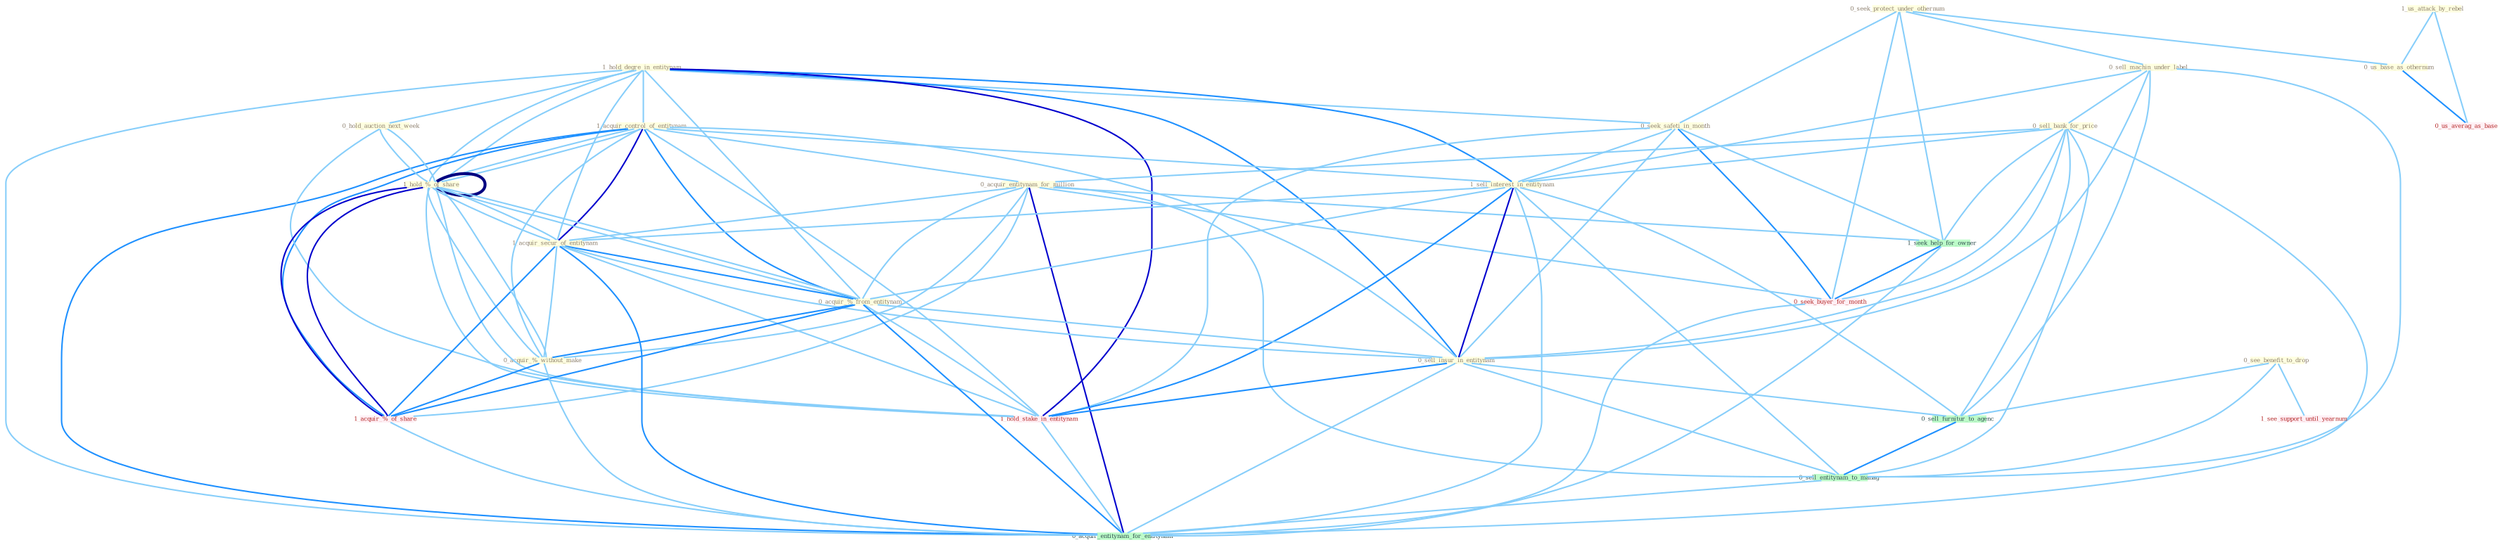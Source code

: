 Graph G{ 
    node
    [shape=polygon,style=filled,width=.5,height=.06,color="#BDFCC9",fixedsize=true,fontsize=4,
    fontcolor="#2f4f4f"];
    {node
    [color="#ffffe0", fontcolor="#8b7d6b"] "1_hold_degre_in_entitynam " "1_acquir_control_of_entitynam " "0_hold_auction_next_week " "0_seek_protect_under_othernum " "0_seek_safeti_in_month " "0_sell_machin_under_label " "1_us_attack_by_rebel " "1_hold_%_of_share " "0_sell_bank_for_price " "0_acquir_entitynam_for_million " "1_sell_interest_in_entitynam " "1_acquir_secur_of_entitynam " "0_see_benefit_to_drop " "0_acquir_%_from_entitynam " "0_us_base_as_othernum " "0_acquir_%_without_make " "0_sell_insur_in_entitynam "}
{node [color="#fff0f5", fontcolor="#b22222"] "1_hold_%_of_share " "1_hold_stake_in_entitynam " "0_seek_buyer_for_month " "1_acquir_%_of_share " "1_see_support_until_yearnum " "0_us_averag_as_base "}
edge [color="#B0E2FF"];

	"1_hold_degre_in_entitynam " -- "1_acquir_control_of_entitynam " [w="1", color="#87cefa" ];
	"1_hold_degre_in_entitynam " -- "0_hold_auction_next_week " [w="1", color="#87cefa" ];
	"1_hold_degre_in_entitynam " -- "0_seek_safeti_in_month " [w="1", color="#87cefa" ];
	"1_hold_degre_in_entitynam " -- "1_hold_%_of_share " [w="1", color="#87cefa" ];
	"1_hold_degre_in_entitynam " -- "1_sell_interest_in_entitynam " [w="2", color="#1e90ff" , len=0.8];
	"1_hold_degre_in_entitynam " -- "1_acquir_secur_of_entitynam " [w="1", color="#87cefa" ];
	"1_hold_degre_in_entitynam " -- "0_acquir_%_from_entitynam " [w="1", color="#87cefa" ];
	"1_hold_degre_in_entitynam " -- "0_sell_insur_in_entitynam " [w="2", color="#1e90ff" , len=0.8];
	"1_hold_degre_in_entitynam " -- "1_hold_%_of_share " [w="1", color="#87cefa" ];
	"1_hold_degre_in_entitynam " -- "1_hold_stake_in_entitynam " [w="3", color="#0000cd" , len=0.6];
	"1_hold_degre_in_entitynam " -- "0_acquir_entitynam_for_entitynam " [w="1", color="#87cefa" ];
	"1_acquir_control_of_entitynam " -- "1_hold_%_of_share " [w="1", color="#87cefa" ];
	"1_acquir_control_of_entitynam " -- "0_acquir_entitynam_for_million " [w="1", color="#87cefa" ];
	"1_acquir_control_of_entitynam " -- "1_sell_interest_in_entitynam " [w="1", color="#87cefa" ];
	"1_acquir_control_of_entitynam " -- "1_acquir_secur_of_entitynam " [w="3", color="#0000cd" , len=0.6];
	"1_acquir_control_of_entitynam " -- "0_acquir_%_from_entitynam " [w="2", color="#1e90ff" , len=0.8];
	"1_acquir_control_of_entitynam " -- "0_acquir_%_without_make " [w="1", color="#87cefa" ];
	"1_acquir_control_of_entitynam " -- "0_sell_insur_in_entitynam " [w="1", color="#87cefa" ];
	"1_acquir_control_of_entitynam " -- "1_hold_%_of_share " [w="1", color="#87cefa" ];
	"1_acquir_control_of_entitynam " -- "1_hold_stake_in_entitynam " [w="1", color="#87cefa" ];
	"1_acquir_control_of_entitynam " -- "1_acquir_%_of_share " [w="2", color="#1e90ff" , len=0.8];
	"1_acquir_control_of_entitynam " -- "0_acquir_entitynam_for_entitynam " [w="2", color="#1e90ff" , len=0.8];
	"0_hold_auction_next_week " -- "1_hold_%_of_share " [w="1", color="#87cefa" ];
	"0_hold_auction_next_week " -- "1_hold_%_of_share " [w="1", color="#87cefa" ];
	"0_hold_auction_next_week " -- "1_hold_stake_in_entitynam " [w="1", color="#87cefa" ];
	"0_seek_protect_under_othernum " -- "0_seek_safeti_in_month " [w="1", color="#87cefa" ];
	"0_seek_protect_under_othernum " -- "0_sell_machin_under_label " [w="1", color="#87cefa" ];
	"0_seek_protect_under_othernum " -- "0_us_base_as_othernum " [w="1", color="#87cefa" ];
	"0_seek_protect_under_othernum " -- "1_seek_help_for_owner " [w="1", color="#87cefa" ];
	"0_seek_protect_under_othernum " -- "0_seek_buyer_for_month " [w="1", color="#87cefa" ];
	"0_seek_safeti_in_month " -- "1_sell_interest_in_entitynam " [w="1", color="#87cefa" ];
	"0_seek_safeti_in_month " -- "0_sell_insur_in_entitynam " [w="1", color="#87cefa" ];
	"0_seek_safeti_in_month " -- "1_hold_stake_in_entitynam " [w="1", color="#87cefa" ];
	"0_seek_safeti_in_month " -- "1_seek_help_for_owner " [w="1", color="#87cefa" ];
	"0_seek_safeti_in_month " -- "0_seek_buyer_for_month " [w="2", color="#1e90ff" , len=0.8];
	"0_sell_machin_under_label " -- "0_sell_bank_for_price " [w="1", color="#87cefa" ];
	"0_sell_machin_under_label " -- "1_sell_interest_in_entitynam " [w="1", color="#87cefa" ];
	"0_sell_machin_under_label " -- "0_sell_insur_in_entitynam " [w="1", color="#87cefa" ];
	"0_sell_machin_under_label " -- "0_sell_furnitur_to_agenc " [w="1", color="#87cefa" ];
	"0_sell_machin_under_label " -- "0_sell_entitynam_to_manag " [w="1", color="#87cefa" ];
	"1_us_attack_by_rebel " -- "0_us_base_as_othernum " [w="1", color="#87cefa" ];
	"1_us_attack_by_rebel " -- "0_us_averag_as_base " [w="1", color="#87cefa" ];
	"1_hold_%_of_share " -- "1_acquir_secur_of_entitynam " [w="1", color="#87cefa" ];
	"1_hold_%_of_share " -- "0_acquir_%_from_entitynam " [w="1", color="#87cefa" ];
	"1_hold_%_of_share " -- "0_acquir_%_without_make " [w="1", color="#87cefa" ];
	"1_hold_%_of_share " -- "1_hold_%_of_share " [w="4", style=bold, color="#000080", len=0.4];
	"1_hold_%_of_share " -- "1_hold_stake_in_entitynam " [w="1", color="#87cefa" ];
	"1_hold_%_of_share " -- "1_acquir_%_of_share " [w="3", color="#0000cd" , len=0.6];
	"0_sell_bank_for_price " -- "0_acquir_entitynam_for_million " [w="1", color="#87cefa" ];
	"0_sell_bank_for_price " -- "1_sell_interest_in_entitynam " [w="1", color="#87cefa" ];
	"0_sell_bank_for_price " -- "0_sell_insur_in_entitynam " [w="1", color="#87cefa" ];
	"0_sell_bank_for_price " -- "1_seek_help_for_owner " [w="1", color="#87cefa" ];
	"0_sell_bank_for_price " -- "0_seek_buyer_for_month " [w="1", color="#87cefa" ];
	"0_sell_bank_for_price " -- "0_sell_furnitur_to_agenc " [w="1", color="#87cefa" ];
	"0_sell_bank_for_price " -- "0_sell_entitynam_to_manag " [w="1", color="#87cefa" ];
	"0_sell_bank_for_price " -- "0_acquir_entitynam_for_entitynam " [w="1", color="#87cefa" ];
	"0_acquir_entitynam_for_million " -- "1_acquir_secur_of_entitynam " [w="1", color="#87cefa" ];
	"0_acquir_entitynam_for_million " -- "0_acquir_%_from_entitynam " [w="1", color="#87cefa" ];
	"0_acquir_entitynam_for_million " -- "0_acquir_%_without_make " [w="1", color="#87cefa" ];
	"0_acquir_entitynam_for_million " -- "1_seek_help_for_owner " [w="1", color="#87cefa" ];
	"0_acquir_entitynam_for_million " -- "0_seek_buyer_for_month " [w="1", color="#87cefa" ];
	"0_acquir_entitynam_for_million " -- "1_acquir_%_of_share " [w="1", color="#87cefa" ];
	"0_acquir_entitynam_for_million " -- "0_sell_entitynam_to_manag " [w="1", color="#87cefa" ];
	"0_acquir_entitynam_for_million " -- "0_acquir_entitynam_for_entitynam " [w="3", color="#0000cd" , len=0.6];
	"1_sell_interest_in_entitynam " -- "1_acquir_secur_of_entitynam " [w="1", color="#87cefa" ];
	"1_sell_interest_in_entitynam " -- "0_acquir_%_from_entitynam " [w="1", color="#87cefa" ];
	"1_sell_interest_in_entitynam " -- "0_sell_insur_in_entitynam " [w="3", color="#0000cd" , len=0.6];
	"1_sell_interest_in_entitynam " -- "1_hold_stake_in_entitynam " [w="2", color="#1e90ff" , len=0.8];
	"1_sell_interest_in_entitynam " -- "0_sell_furnitur_to_agenc " [w="1", color="#87cefa" ];
	"1_sell_interest_in_entitynam " -- "0_sell_entitynam_to_manag " [w="1", color="#87cefa" ];
	"1_sell_interest_in_entitynam " -- "0_acquir_entitynam_for_entitynam " [w="1", color="#87cefa" ];
	"1_acquir_secur_of_entitynam " -- "0_acquir_%_from_entitynam " [w="2", color="#1e90ff" , len=0.8];
	"1_acquir_secur_of_entitynam " -- "0_acquir_%_without_make " [w="1", color="#87cefa" ];
	"1_acquir_secur_of_entitynam " -- "0_sell_insur_in_entitynam " [w="1", color="#87cefa" ];
	"1_acquir_secur_of_entitynam " -- "1_hold_%_of_share " [w="1", color="#87cefa" ];
	"1_acquir_secur_of_entitynam " -- "1_hold_stake_in_entitynam " [w="1", color="#87cefa" ];
	"1_acquir_secur_of_entitynam " -- "1_acquir_%_of_share " [w="2", color="#1e90ff" , len=0.8];
	"1_acquir_secur_of_entitynam " -- "0_acquir_entitynam_for_entitynam " [w="2", color="#1e90ff" , len=0.8];
	"0_see_benefit_to_drop " -- "1_see_support_until_yearnum " [w="1", color="#87cefa" ];
	"0_see_benefit_to_drop " -- "0_sell_furnitur_to_agenc " [w="1", color="#87cefa" ];
	"0_see_benefit_to_drop " -- "0_sell_entitynam_to_manag " [w="1", color="#87cefa" ];
	"0_acquir_%_from_entitynam " -- "0_acquir_%_without_make " [w="2", color="#1e90ff" , len=0.8];
	"0_acquir_%_from_entitynam " -- "0_sell_insur_in_entitynam " [w="1", color="#87cefa" ];
	"0_acquir_%_from_entitynam " -- "1_hold_%_of_share " [w="1", color="#87cefa" ];
	"0_acquir_%_from_entitynam " -- "1_hold_stake_in_entitynam " [w="1", color="#87cefa" ];
	"0_acquir_%_from_entitynam " -- "1_acquir_%_of_share " [w="2", color="#1e90ff" , len=0.8];
	"0_acquir_%_from_entitynam " -- "0_acquir_entitynam_for_entitynam " [w="2", color="#1e90ff" , len=0.8];
	"0_us_base_as_othernum " -- "0_us_averag_as_base " [w="2", color="#1e90ff" , len=0.8];
	"0_acquir_%_without_make " -- "1_hold_%_of_share " [w="1", color="#87cefa" ];
	"0_acquir_%_without_make " -- "1_acquir_%_of_share " [w="2", color="#1e90ff" , len=0.8];
	"0_acquir_%_without_make " -- "0_acquir_entitynam_for_entitynam " [w="1", color="#87cefa" ];
	"0_sell_insur_in_entitynam " -- "1_hold_stake_in_entitynam " [w="2", color="#1e90ff" , len=0.8];
	"0_sell_insur_in_entitynam " -- "0_sell_furnitur_to_agenc " [w="1", color="#87cefa" ];
	"0_sell_insur_in_entitynam " -- "0_sell_entitynam_to_manag " [w="1", color="#87cefa" ];
	"0_sell_insur_in_entitynam " -- "0_acquir_entitynam_for_entitynam " [w="1", color="#87cefa" ];
	"1_hold_%_of_share " -- "1_hold_stake_in_entitynam " [w="1", color="#87cefa" ];
	"1_hold_%_of_share " -- "1_acquir_%_of_share " [w="3", color="#0000cd" , len=0.6];
	"1_hold_stake_in_entitynam " -- "0_acquir_entitynam_for_entitynam " [w="1", color="#87cefa" ];
	"1_seek_help_for_owner " -- "0_seek_buyer_for_month " [w="2", color="#1e90ff" , len=0.8];
	"1_seek_help_for_owner " -- "0_acquir_entitynam_for_entitynam " [w="1", color="#87cefa" ];
	"0_seek_buyer_for_month " -- "0_acquir_entitynam_for_entitynam " [w="1", color="#87cefa" ];
	"1_acquir_%_of_share " -- "0_acquir_entitynam_for_entitynam " [w="1", color="#87cefa" ];
	"0_sell_furnitur_to_agenc " -- "0_sell_entitynam_to_manag " [w="2", color="#1e90ff" , len=0.8];
	"0_sell_entitynam_to_manag " -- "0_acquir_entitynam_for_entitynam " [w="1", color="#87cefa" ];
}